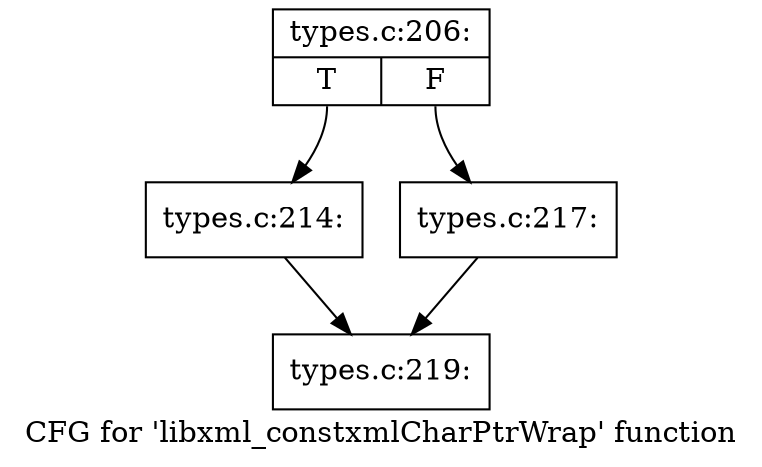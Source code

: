 digraph "CFG for 'libxml_constxmlCharPtrWrap' function" {
	label="CFG for 'libxml_constxmlCharPtrWrap' function";

	Node0x55aa7ced1ca0 [shape=record,label="{types.c:206:|{<s0>T|<s1>F}}"];
	Node0x55aa7ced1ca0:s0 -> Node0x55aa7ced3440;
	Node0x55aa7ced1ca0:s1 -> Node0x55aa7ced3490;
	Node0x55aa7ced3440 [shape=record,label="{types.c:214:}"];
	Node0x55aa7ced3440 -> Node0x55aa7ced2b50;
	Node0x55aa7ced3490 [shape=record,label="{types.c:217:}"];
	Node0x55aa7ced3490 -> Node0x55aa7ced2b50;
	Node0x55aa7ced2b50 [shape=record,label="{types.c:219:}"];
}
